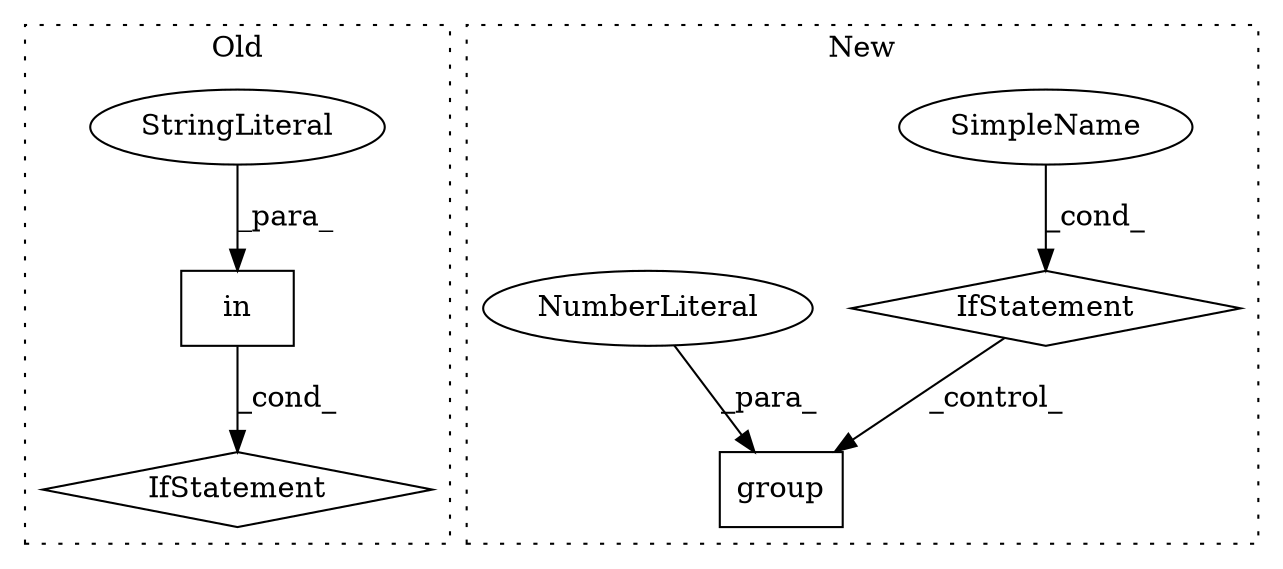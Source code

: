 digraph G {
subgraph cluster0 {
1 [label="in" a="105" s="3169" l="28" shape="box"];
5 [label="IfStatement" a="25" s="3159,3197" l="10,2" shape="diamond"];
7 [label="StringLiteral" a="45" s="3169" l="20" shape="ellipse"];
label = "Old";
style="dotted";
}
subgraph cluster1 {
2 [label="group" a="32" s="3447,3454" l="6,1" shape="box"];
3 [label="IfStatement" a="25" s="3415,3424" l="4,2" shape="diamond"];
4 [label="SimpleName" a="42" s="3419" l="5" shape="ellipse"];
6 [label="NumberLiteral" a="34" s="3453" l="1" shape="ellipse"];
label = "New";
style="dotted";
}
1 -> 5 [label="_cond_"];
3 -> 2 [label="_control_"];
4 -> 3 [label="_cond_"];
6 -> 2 [label="_para_"];
7 -> 1 [label="_para_"];
}